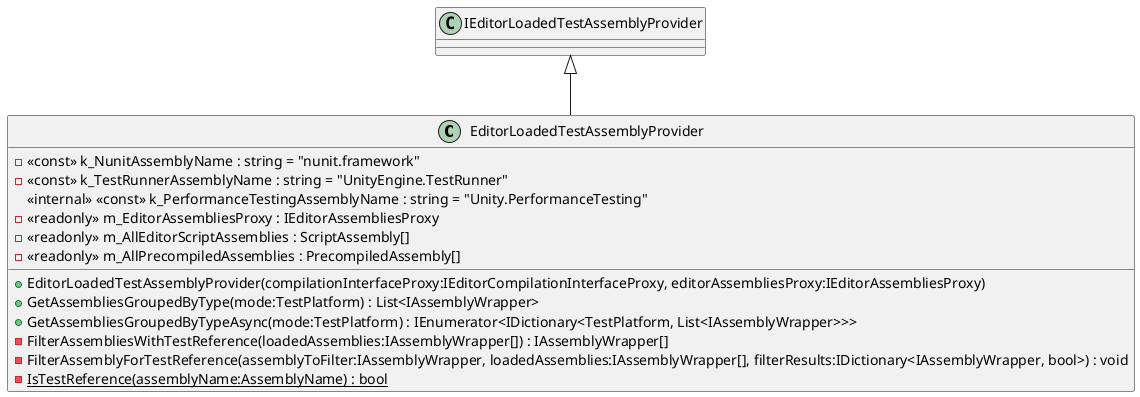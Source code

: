 @startuml
class EditorLoadedTestAssemblyProvider {
    - <<const>> k_NunitAssemblyName : string = "nunit.framework"
    - <<const>> k_TestRunnerAssemblyName : string = "UnityEngine.TestRunner"
    <<internal>> <<const>> k_PerformanceTestingAssemblyName : string = "Unity.PerformanceTesting"
    - <<readonly>> m_EditorAssembliesProxy : IEditorAssembliesProxy
    - <<readonly>> m_AllEditorScriptAssemblies : ScriptAssembly[]
    - <<readonly>> m_AllPrecompiledAssemblies : PrecompiledAssembly[]
    + EditorLoadedTestAssemblyProvider(compilationInterfaceProxy:IEditorCompilationInterfaceProxy, editorAssembliesProxy:IEditorAssembliesProxy)
    + GetAssembliesGroupedByType(mode:TestPlatform) : List<IAssemblyWrapper>
    + GetAssembliesGroupedByTypeAsync(mode:TestPlatform) : IEnumerator<IDictionary<TestPlatform, List<IAssemblyWrapper>>>
    - FilterAssembliesWithTestReference(loadedAssemblies:IAssemblyWrapper[]) : IAssemblyWrapper[]
    - FilterAssemblyForTestReference(assemblyToFilter:IAssemblyWrapper, loadedAssemblies:IAssemblyWrapper[], filterResults:IDictionary<IAssemblyWrapper, bool>) : void
    - {static} IsTestReference(assemblyName:AssemblyName) : bool
}
IEditorLoadedTestAssemblyProvider <|-- EditorLoadedTestAssemblyProvider
@enduml
